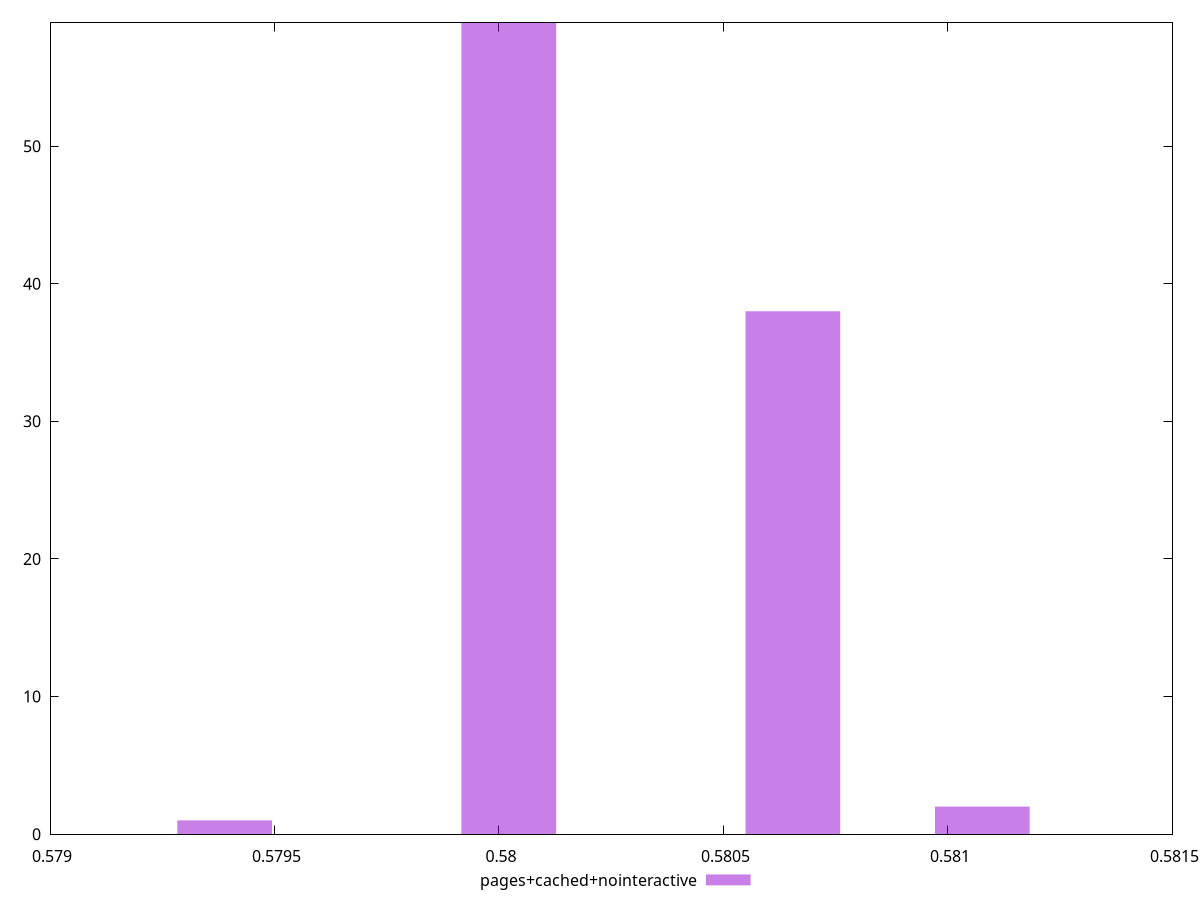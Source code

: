 $_pagesCachedNointeractive <<EOF
0.5800217821270306 59
0.5806545331620782 38
0.5793890310919829 1
0.5810763671854433 2
EOF
set key outside below
set terminal pngcairo
set output "report_00004_2020-11-02T20-21-41.718Z/uses-rel-preload/pages+cached+nointeractive//hist.png"
set yrange [0:59]
set boxwidth 0.00021091701168255656
set style fill transparent solid 0.5 noborder
plot $_pagesCachedNointeractive title "pages+cached+nointeractive" with boxes ,